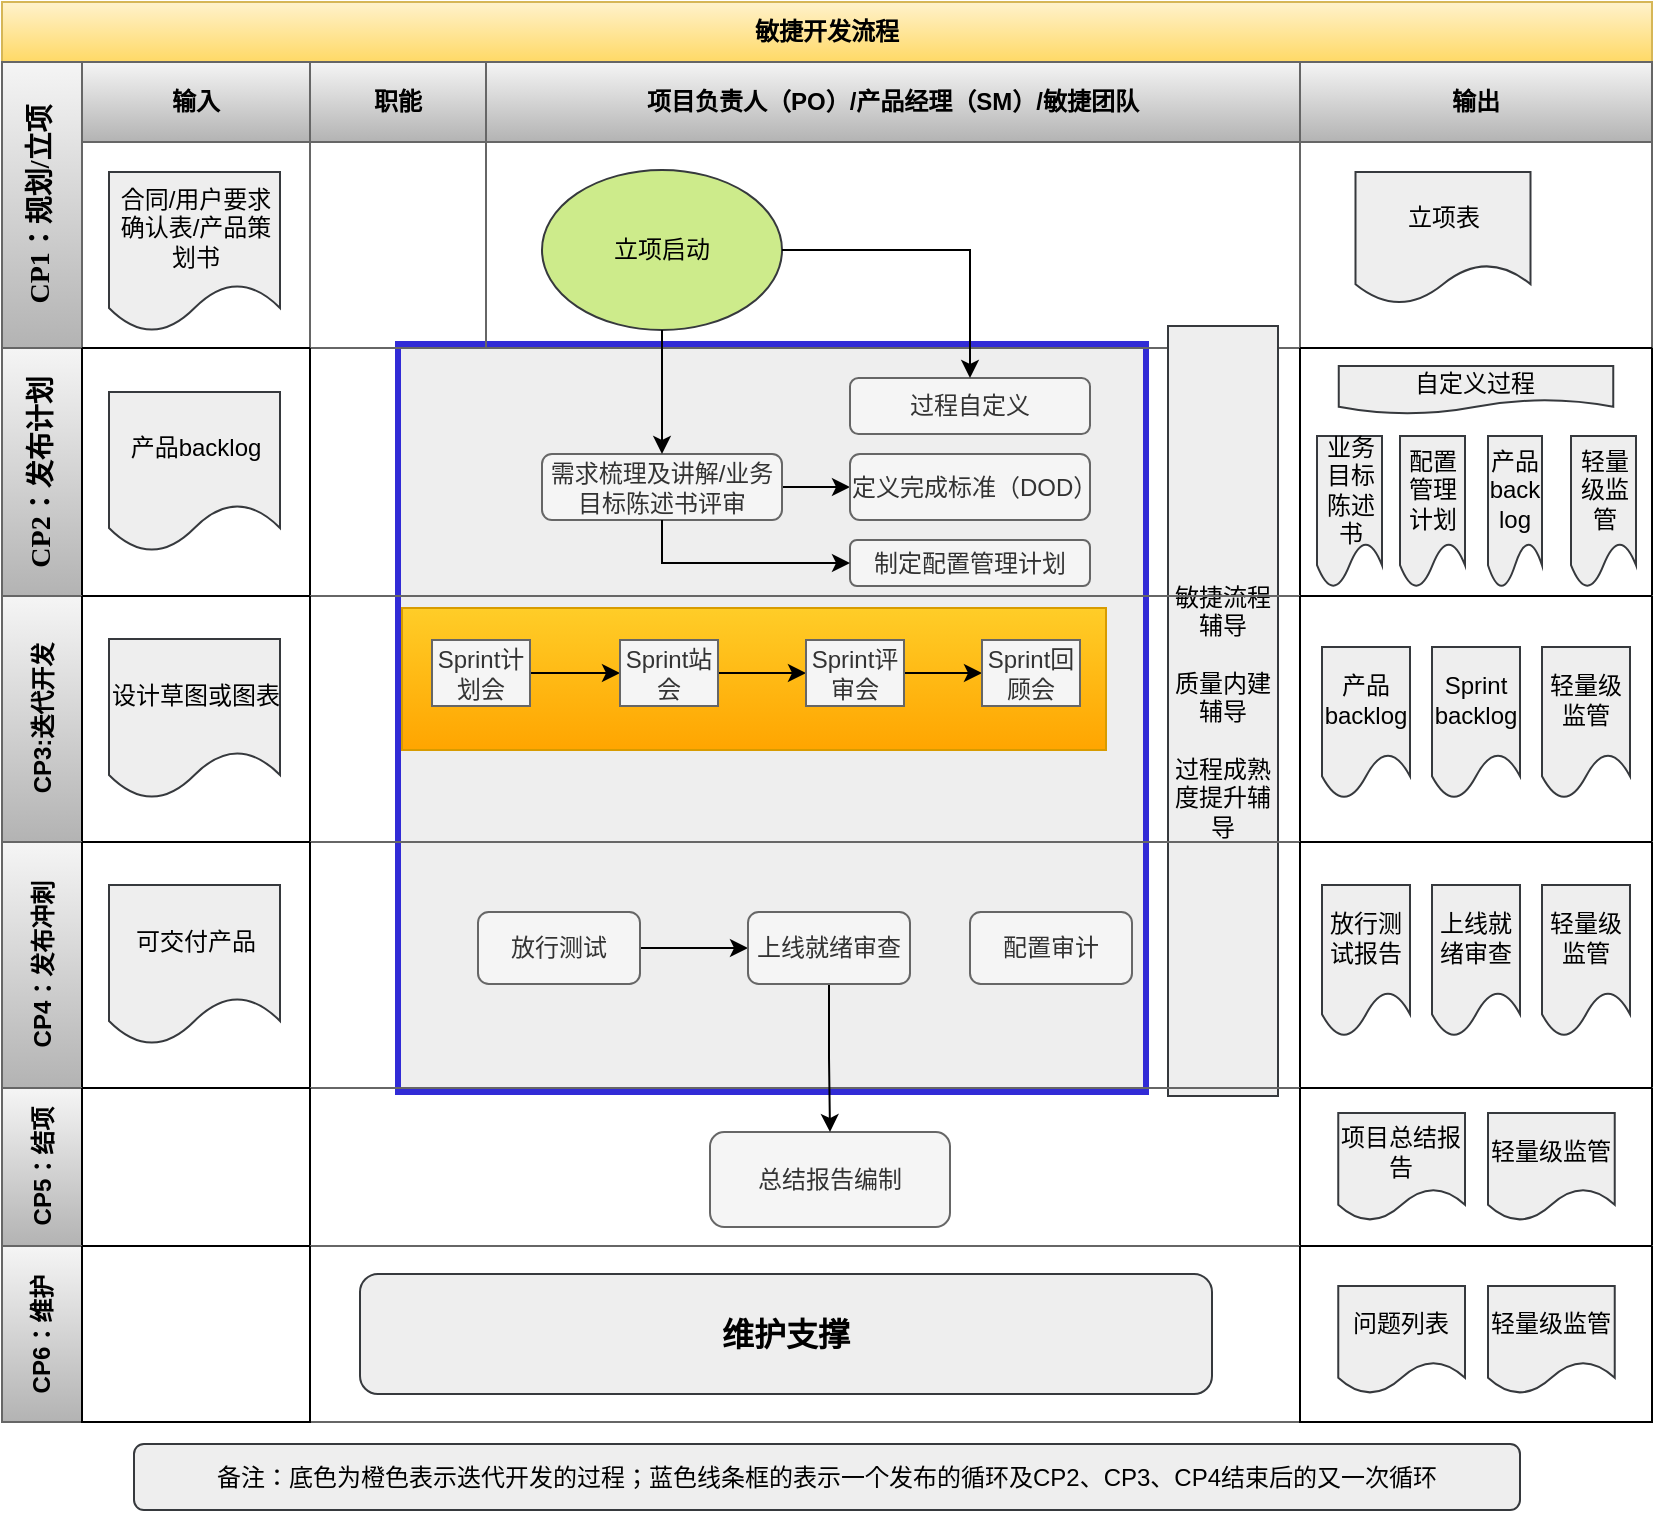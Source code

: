 <mxfile version="14.2.7" type="github">
  <diagram id="xMsZwE5U7lx6iym2p2ss" name="Page-1">
    <mxGraphModel dx="1038" dy="556" grid="1" gridSize="11" guides="1" tooltips="1" connect="1" arrows="1" fold="1" page="1" pageScale="1" pageWidth="827" pageHeight="1169" math="0" shadow="0">
      <root>
        <mxCell id="0" />
        <mxCell id="1" parent="0" />
        <mxCell id="d9clo69hiW4yOXyT_c3d-487" value="" style="rounded=0;whiteSpace=wrap;html=1;shadow=0;fillColor=#eeeeee;strokeWidth=3;strokeColor=#312BD6;" vertex="1" parent="1">
          <mxGeometry x="198" y="253" width="374" height="374" as="geometry" />
        </mxCell>
        <mxCell id="d9clo69hiW4yOXyT_c3d-7" value="敏捷开发流程" style="shape=table;childLayout=tableLayout;rowLines=0;columnLines=0;startSize=30;html=1;whiteSpace=wrap;collapsible=0;recursiveResize=0;expand=0;pointerEvents=0;fontStyle=1;align=center;strokeColor=#d6b656;gradientColor=#ffd966;fillColor=#fff2cc;" vertex="1" parent="1">
          <mxGeometry y="82" width="825" height="710" as="geometry" />
        </mxCell>
        <mxCell id="d9clo69hiW4yOXyT_c3d-8" value="&lt;font style=&quot;font-size: 14px&quot; face=&quot;Times New Roman&quot;&gt;CP1：规划/立项&lt;/font&gt;" style="swimlane;horizontal=0;points=[[0,0.5],[1,0.5]];portConstraint=eastwest;startSize=40;html=1;whiteSpace=wrap;collapsible=0;recursiveResize=0;expand=0;pointerEvents=0;fontStyle=1;gradientColor=#b3b3b3;fillColor=#f5f5f5;strokeColor=#666666;" vertex="1" parent="d9clo69hiW4yOXyT_c3d-7">
          <mxGeometry y="30" width="825" height="143" as="geometry" />
        </mxCell>
        <mxCell id="d9clo69hiW4yOXyT_c3d-9" value="输入" style="swimlane;connectable=0;startSize=40;html=1;whiteSpace=wrap;collapsible=0;recursiveResize=0;expand=0;pointerEvents=0;gradientColor=#b3b3b3;fillColor=#f5f5f5;strokeColor=#666666;" vertex="1" parent="d9clo69hiW4yOXyT_c3d-8">
          <mxGeometry x="40" width="114" height="143" as="geometry" />
        </mxCell>
        <mxCell id="d9clo69hiW4yOXyT_c3d-470" value="合同/用户要求确认表/产品策划书" style="shape=document;whiteSpace=wrap;html=1;boundedLbl=1;fillColor=#eeeeee;strokeColor=#36393d;" vertex="1" parent="d9clo69hiW4yOXyT_c3d-9">
          <mxGeometry x="13.5" y="55" width="85.5" height="80" as="geometry" />
        </mxCell>
        <mxCell id="d9clo69hiW4yOXyT_c3d-10" value="职能" style="swimlane;connectable=0;startSize=40;html=1;whiteSpace=wrap;collapsible=0;recursiveResize=0;expand=0;pointerEvents=0;gradientColor=#b3b3b3;fillColor=#f5f5f5;strokeColor=#666666;" vertex="1" parent="d9clo69hiW4yOXyT_c3d-8">
          <mxGeometry x="154" width="88" height="143" as="geometry" />
        </mxCell>
        <mxCell id="d9clo69hiW4yOXyT_c3d-11" value="项目负责人（PO）/产品经理（SM）/敏捷团队" style="swimlane;connectable=0;startSize=40;html=1;whiteSpace=wrap;collapsible=0;recursiveResize=0;expand=0;pointerEvents=0;gradientColor=#b3b3b3;fillColor=#f5f5f5;strokeColor=#666666;" vertex="1" parent="d9clo69hiW4yOXyT_c3d-8">
          <mxGeometry x="242" width="407" height="143" as="geometry" />
        </mxCell>
        <mxCell id="d9clo69hiW4yOXyT_c3d-475" value="立项启动" style="ellipse;whiteSpace=wrap;html=1;fillColor=#cdeb8b;strokeColor=#36393d;" vertex="1" parent="d9clo69hiW4yOXyT_c3d-11">
          <mxGeometry x="28" y="54" width="120" height="80" as="geometry" />
        </mxCell>
        <mxCell id="d9clo69hiW4yOXyT_c3d-446" value="输出" style="swimlane;connectable=0;startSize=40;html=1;whiteSpace=wrap;collapsible=0;recursiveResize=0;expand=0;pointerEvents=0;gradientColor=#b3b3b3;fillColor=#f5f5f5;strokeColor=#666666;" vertex="1" parent="d9clo69hiW4yOXyT_c3d-8">
          <mxGeometry x="649" width="176" height="143" as="geometry" />
        </mxCell>
        <mxCell id="d9clo69hiW4yOXyT_c3d-507" value="立项表" style="shape=document;whiteSpace=wrap;html=1;boundedLbl=1;fillColor=#eeeeee;strokeColor=#36393d;" vertex="1" parent="d9clo69hiW4yOXyT_c3d-446">
          <mxGeometry x="27.75" y="55" width="87.5" height="66" as="geometry" />
        </mxCell>
        <mxCell id="d9clo69hiW4yOXyT_c3d-12" value="&lt;font face=&quot;Times New Roman&quot; style=&quot;font-size: 14px&quot;&gt;CP2：发布计划&lt;/font&gt;" style="swimlane;horizontal=0;points=[[0,0.5],[1,0.5]];portConstraint=eastwest;startSize=40;html=1;whiteSpace=wrap;collapsible=0;recursiveResize=0;expand=0;pointerEvents=0;gradientColor=#b3b3b3;fillColor=#f5f5f5;strokeColor=#666666;" vertex="1" parent="d9clo69hiW4yOXyT_c3d-7">
          <mxGeometry y="173" width="825" height="124" as="geometry" />
        </mxCell>
        <mxCell id="d9clo69hiW4yOXyT_c3d-13" value="" style="swimlane;connectable=0;startSize=0;html=1;whiteSpace=wrap;collapsible=0;recursiveResize=0;expand=0;pointerEvents=0;" vertex="1" parent="d9clo69hiW4yOXyT_c3d-12">
          <mxGeometry x="40" width="114" height="124" as="geometry" />
        </mxCell>
        <mxCell id="d9clo69hiW4yOXyT_c3d-471" value="产品backlog" style="shape=document;whiteSpace=wrap;html=1;boundedLbl=1;fillColor=#eeeeee;strokeColor=#36393d;" vertex="1" parent="d9clo69hiW4yOXyT_c3d-13">
          <mxGeometry x="13.5" y="22" width="85.5" height="80" as="geometry" />
        </mxCell>
        <mxCell id="d9clo69hiW4yOXyT_c3d-14" value="" style="swimlane;connectable=0;startSize=0;html=1;whiteSpace=wrap;collapsible=0;recursiveResize=0;expand=0;pointerEvents=0;swimlaneLine=1;strokeColor=none;" vertex="1" parent="d9clo69hiW4yOXyT_c3d-12">
          <mxGeometry x="154" width="88" height="124" as="geometry" />
        </mxCell>
        <mxCell id="d9clo69hiW4yOXyT_c3d-15" value="" style="swimlane;connectable=0;startSize=0;html=1;whiteSpace=wrap;collapsible=0;recursiveResize=0;expand=0;pointerEvents=0;strokeColor=none;" vertex="1" parent="d9clo69hiW4yOXyT_c3d-12">
          <mxGeometry x="242" width="407" height="124" as="geometry" />
        </mxCell>
        <mxCell id="d9clo69hiW4yOXyT_c3d-479" value="" style="edgeStyle=orthogonalEdgeStyle;rounded=0;orthogonalLoop=1;jettySize=auto;html=1;" edge="1" parent="d9clo69hiW4yOXyT_c3d-15" source="d9clo69hiW4yOXyT_c3d-476" target="d9clo69hiW4yOXyT_c3d-478">
          <mxGeometry relative="1" as="geometry" />
        </mxCell>
        <mxCell id="d9clo69hiW4yOXyT_c3d-477" value="敏捷流程辅导&lt;br&gt;&lt;br&gt;质量内建辅导&lt;br&gt;&lt;br&gt;过程成熟度提升辅导" style="rounded=0;whiteSpace=wrap;html=1;fillColor=#eeeeee;strokeColor=#36393d;" vertex="1" parent="d9clo69hiW4yOXyT_c3d-15">
          <mxGeometry x="341" y="-11" width="55" height="385" as="geometry" />
        </mxCell>
        <mxCell id="d9clo69hiW4yOXyT_c3d-476" value="需求梳理及讲解/业务目标陈述书评审" style="rounded=1;whiteSpace=wrap;html=1;fillColor=#f5f5f5;strokeColor=#666666;fontColor=#333333;" vertex="1" parent="d9clo69hiW4yOXyT_c3d-15">
          <mxGeometry x="28" y="53" width="120" height="33" as="geometry" />
        </mxCell>
        <mxCell id="d9clo69hiW4yOXyT_c3d-482" value="过程自定义" style="whiteSpace=wrap;html=1;rounded=1;fillColor=#f5f5f5;strokeColor=#666666;fontColor=#333333;" vertex="1" parent="d9clo69hiW4yOXyT_c3d-15">
          <mxGeometry x="182" y="15" width="120" height="28" as="geometry" />
        </mxCell>
        <mxCell id="d9clo69hiW4yOXyT_c3d-478" value="定义完成标准（DOD）" style="whiteSpace=wrap;html=1;rounded=1;fillColor=#f5f5f5;strokeColor=#666666;fontColor=#333333;" vertex="1" parent="d9clo69hiW4yOXyT_c3d-15">
          <mxGeometry x="182" y="53" width="120" height="33" as="geometry" />
        </mxCell>
        <mxCell id="d9clo69hiW4yOXyT_c3d-480" value="制定配置管理计划" style="whiteSpace=wrap;html=1;rounded=1;fillColor=#f5f5f5;strokeColor=#666666;fontColor=#333333;" vertex="1" parent="d9clo69hiW4yOXyT_c3d-15">
          <mxGeometry x="182" y="96" width="120" height="23" as="geometry" />
        </mxCell>
        <mxCell id="d9clo69hiW4yOXyT_c3d-481" value="" style="edgeStyle=orthogonalEdgeStyle;rounded=0;orthogonalLoop=1;jettySize=auto;html=1;entryX=0;entryY=0.5;entryDx=0;entryDy=0;" edge="1" parent="d9clo69hiW4yOXyT_c3d-15" source="d9clo69hiW4yOXyT_c3d-476" target="d9clo69hiW4yOXyT_c3d-480">
          <mxGeometry relative="1" as="geometry">
            <mxPoint x="182" y="98" as="targetPoint" />
            <Array as="points">
              <mxPoint x="88" y="108" />
            </Array>
          </mxGeometry>
        </mxCell>
        <mxCell id="d9clo69hiW4yOXyT_c3d-447" style="swimlane;connectable=0;startSize=0;html=1;whiteSpace=wrap;collapsible=0;recursiveResize=0;expand=0;pointerEvents=0;" vertex="1" parent="d9clo69hiW4yOXyT_c3d-12">
          <mxGeometry x="649" width="176" height="124" as="geometry" />
        </mxCell>
        <mxCell id="d9clo69hiW4yOXyT_c3d-508" value="自定义过程" style="shape=document;whiteSpace=wrap;html=1;boundedLbl=1;fillColor=#eeeeee;strokeColor=#36393d;" vertex="1" parent="d9clo69hiW4yOXyT_c3d-447">
          <mxGeometry x="19.38" y="9" width="137.25" height="24" as="geometry" />
        </mxCell>
        <mxCell id="d9clo69hiW4yOXyT_c3d-509" value="业务目标陈述书" style="shape=document;whiteSpace=wrap;html=1;boundedLbl=1;fillColor=#eeeeee;strokeColor=#36393d;" vertex="1" parent="d9clo69hiW4yOXyT_c3d-447">
          <mxGeometry x="8.5" y="44" width="32.5" height="76" as="geometry" />
        </mxCell>
        <mxCell id="d9clo69hiW4yOXyT_c3d-512" value="配置管理计划" style="shape=document;whiteSpace=wrap;html=1;boundedLbl=1;fillColor=#eeeeee;strokeColor=#36393d;" vertex="1" parent="d9clo69hiW4yOXyT_c3d-447">
          <mxGeometry x="50" y="44" width="32.5" height="76" as="geometry" />
        </mxCell>
        <mxCell id="d9clo69hiW4yOXyT_c3d-513" value="产品back&lt;br&gt;log" style="shape=document;whiteSpace=wrap;html=1;boundedLbl=1;fillColor=#eeeeee;strokeColor=#36393d;" vertex="1" parent="d9clo69hiW4yOXyT_c3d-447">
          <mxGeometry x="94" y="44" width="27" height="76" as="geometry" />
        </mxCell>
        <mxCell id="d9clo69hiW4yOXyT_c3d-514" value="轻量级监管" style="shape=document;whiteSpace=wrap;html=1;boundedLbl=1;fillColor=#eeeeee;strokeColor=#36393d;" vertex="1" parent="d9clo69hiW4yOXyT_c3d-447">
          <mxGeometry x="135.5" y="44" width="32.5" height="76" as="geometry" />
        </mxCell>
        <mxCell id="d9clo69hiW4yOXyT_c3d-16" value="CP3:迭代开发" style="swimlane;horizontal=0;points=[[0,0.5],[1,0.5]];portConstraint=eastwest;startSize=40;html=1;whiteSpace=wrap;collapsible=0;recursiveResize=0;expand=0;pointerEvents=0;gradientColor=#b3b3b3;fillColor=#f5f5f5;strokeColor=#666666;" vertex="1" parent="d9clo69hiW4yOXyT_c3d-7">
          <mxGeometry y="297" width="825" height="123" as="geometry" />
        </mxCell>
        <mxCell id="d9clo69hiW4yOXyT_c3d-17" value="" style="swimlane;connectable=0;startSize=0;html=1;whiteSpace=wrap;collapsible=0;recursiveResize=0;expand=0;pointerEvents=0;" vertex="1" parent="d9clo69hiW4yOXyT_c3d-16">
          <mxGeometry x="40" width="114" height="123" as="geometry" />
        </mxCell>
        <mxCell id="d9clo69hiW4yOXyT_c3d-472" value="设计草图或图表" style="shape=document;whiteSpace=wrap;html=1;boundedLbl=1;fillColor=#eeeeee;strokeColor=#36393d;" vertex="1" parent="d9clo69hiW4yOXyT_c3d-17">
          <mxGeometry x="13.5" y="21.5" width="85.5" height="80" as="geometry" />
        </mxCell>
        <mxCell id="d9clo69hiW4yOXyT_c3d-18" value="" style="swimlane;connectable=0;startSize=0;html=1;whiteSpace=wrap;collapsible=0;recursiveResize=0;expand=0;pointerEvents=0;strokeColor=none;" vertex="1" parent="d9clo69hiW4yOXyT_c3d-16">
          <mxGeometry x="154" width="88" height="123" as="geometry" />
        </mxCell>
        <mxCell id="d9clo69hiW4yOXyT_c3d-19" value="" style="swimlane;connectable=0;startSize=0;html=1;whiteSpace=wrap;collapsible=0;recursiveResize=0;expand=0;pointerEvents=0;gradientColor=#ffa500;fillColor=none;strokeColor=none;" vertex="1" parent="d9clo69hiW4yOXyT_c3d-16">
          <mxGeometry x="242" width="407" height="123" as="geometry" />
        </mxCell>
        <mxCell id="d9clo69hiW4yOXyT_c3d-488" value="" style="rounded=0;whiteSpace=wrap;html=1;shadow=0;strokeColor=#d79b00;fillColor=#ffcd28;gradientColor=#ffa500;" vertex="1" parent="d9clo69hiW4yOXyT_c3d-19">
          <mxGeometry x="-42" y="6" width="352" height="71" as="geometry" />
        </mxCell>
        <mxCell id="d9clo69hiW4yOXyT_c3d-496" style="edgeStyle=orthogonalEdgeStyle;rounded=0;orthogonalLoop=1;jettySize=auto;html=1;entryX=0;entryY=0.5;entryDx=0;entryDy=0;" edge="1" parent="d9clo69hiW4yOXyT_c3d-19" source="d9clo69hiW4yOXyT_c3d-489" target="d9clo69hiW4yOXyT_c3d-494">
          <mxGeometry relative="1" as="geometry" />
        </mxCell>
        <mxCell id="d9clo69hiW4yOXyT_c3d-489" value="Sprint计划会" style="rounded=0;whiteSpace=wrap;html=1;shadow=0;fillColor=#f5f5f5;strokeColor=#666666;fontColor=#333333;" vertex="1" parent="d9clo69hiW4yOXyT_c3d-19">
          <mxGeometry x="-27" y="22" width="49" height="33" as="geometry" />
        </mxCell>
        <mxCell id="d9clo69hiW4yOXyT_c3d-497" style="edgeStyle=orthogonalEdgeStyle;rounded=0;orthogonalLoop=1;jettySize=auto;html=1;entryX=0;entryY=0.5;entryDx=0;entryDy=0;" edge="1" parent="d9clo69hiW4yOXyT_c3d-19" source="d9clo69hiW4yOXyT_c3d-494" target="d9clo69hiW4yOXyT_c3d-493">
          <mxGeometry relative="1" as="geometry" />
        </mxCell>
        <mxCell id="d9clo69hiW4yOXyT_c3d-494" value="Sprint站会" style="rounded=0;whiteSpace=wrap;html=1;shadow=0;fillColor=#f5f5f5;strokeColor=#666666;fontColor=#333333;" vertex="1" parent="d9clo69hiW4yOXyT_c3d-19">
          <mxGeometry x="67" y="22" width="49" height="33" as="geometry" />
        </mxCell>
        <mxCell id="d9clo69hiW4yOXyT_c3d-498" style="edgeStyle=orthogonalEdgeStyle;rounded=0;orthogonalLoop=1;jettySize=auto;html=1;entryX=0;entryY=0.5;entryDx=0;entryDy=0;" edge="1" parent="d9clo69hiW4yOXyT_c3d-19" source="d9clo69hiW4yOXyT_c3d-493" target="d9clo69hiW4yOXyT_c3d-495">
          <mxGeometry relative="1" as="geometry" />
        </mxCell>
        <mxCell id="d9clo69hiW4yOXyT_c3d-493" value="Sprint评审会" style="rounded=0;whiteSpace=wrap;html=1;shadow=0;fillColor=#f5f5f5;strokeColor=#666666;fontColor=#333333;" vertex="1" parent="d9clo69hiW4yOXyT_c3d-19">
          <mxGeometry x="160" y="22" width="49" height="33" as="geometry" />
        </mxCell>
        <mxCell id="d9clo69hiW4yOXyT_c3d-495" value="Sprint回顾会" style="rounded=0;whiteSpace=wrap;html=1;shadow=0;fillColor=#f5f5f5;strokeColor=#666666;fontColor=#333333;" vertex="1" parent="d9clo69hiW4yOXyT_c3d-19">
          <mxGeometry x="248" y="22" width="49" height="33" as="geometry" />
        </mxCell>
        <mxCell id="d9clo69hiW4yOXyT_c3d-448" style="swimlane;connectable=0;startSize=0;html=1;whiteSpace=wrap;collapsible=0;recursiveResize=0;expand=0;pointerEvents=0;" vertex="1" parent="d9clo69hiW4yOXyT_c3d-16">
          <mxGeometry x="649" width="176" height="123" as="geometry" />
        </mxCell>
        <mxCell id="d9clo69hiW4yOXyT_c3d-515" value="轻量级监管" style="shape=document;whiteSpace=wrap;html=1;boundedLbl=1;fillColor=#eeeeee;strokeColor=#36393d;" vertex="1" parent="d9clo69hiW4yOXyT_c3d-448">
          <mxGeometry x="121" y="25.5" width="44" height="76" as="geometry" />
        </mxCell>
        <mxCell id="d9clo69hiW4yOXyT_c3d-516" value="Sprint&lt;br&gt;backlog" style="shape=document;whiteSpace=wrap;html=1;boundedLbl=1;fillColor=#eeeeee;strokeColor=#36393d;" vertex="1" parent="d9clo69hiW4yOXyT_c3d-448">
          <mxGeometry x="66" y="25.5" width="44" height="76" as="geometry" />
        </mxCell>
        <mxCell id="d9clo69hiW4yOXyT_c3d-517" value="产品backlog" style="shape=document;whiteSpace=wrap;html=1;boundedLbl=1;fillColor=#eeeeee;strokeColor=#36393d;" vertex="1" parent="d9clo69hiW4yOXyT_c3d-448">
          <mxGeometry x="11" y="25.5" width="44" height="76" as="geometry" />
        </mxCell>
        <mxCell id="d9clo69hiW4yOXyT_c3d-449" value="CP4：发布冲刺" style="swimlane;horizontal=0;points=[[0,0.5],[1,0.5]];portConstraint=eastwest;startSize=40;html=1;whiteSpace=wrap;collapsible=0;recursiveResize=0;expand=0;pointerEvents=0;gradientColor=#b3b3b3;fillColor=#f5f5f5;strokeColor=#666666;" vertex="1" parent="d9clo69hiW4yOXyT_c3d-7">
          <mxGeometry y="420" width="825" height="123" as="geometry" />
        </mxCell>
        <mxCell id="d9clo69hiW4yOXyT_c3d-450" style="swimlane;connectable=0;startSize=0;html=1;whiteSpace=wrap;collapsible=0;recursiveResize=0;expand=0;pointerEvents=0;" vertex="1" parent="d9clo69hiW4yOXyT_c3d-449">
          <mxGeometry x="40" width="114" height="123" as="geometry" />
        </mxCell>
        <mxCell id="d9clo69hiW4yOXyT_c3d-473" value="可交付产品" style="shape=document;whiteSpace=wrap;html=1;boundedLbl=1;fillColor=#eeeeee;strokeColor=#36393d;" vertex="1" parent="d9clo69hiW4yOXyT_c3d-450">
          <mxGeometry x="13.5" y="21.5" width="85.5" height="80" as="geometry" />
        </mxCell>
        <mxCell id="d9clo69hiW4yOXyT_c3d-451" style="swimlane;connectable=0;startSize=0;html=1;whiteSpace=wrap;collapsible=0;recursiveResize=0;expand=0;pointerEvents=0;strokeColor=none;swimlaneLine=1;" vertex="1" parent="d9clo69hiW4yOXyT_c3d-449">
          <mxGeometry x="154" width="88" height="123" as="geometry" />
        </mxCell>
        <mxCell id="d9clo69hiW4yOXyT_c3d-452" style="swimlane;connectable=0;startSize=0;html=1;whiteSpace=wrap;collapsible=0;recursiveResize=0;expand=0;pointerEvents=0;strokeColor=none;" vertex="1" parent="d9clo69hiW4yOXyT_c3d-449">
          <mxGeometry x="242" width="407" height="123" as="geometry" />
        </mxCell>
        <mxCell id="d9clo69hiW4yOXyT_c3d-453" style="swimlane;connectable=0;startSize=0;html=1;whiteSpace=wrap;collapsible=0;recursiveResize=0;expand=0;pointerEvents=0;" vertex="1" parent="d9clo69hiW4yOXyT_c3d-449">
          <mxGeometry x="649" width="176" height="123" as="geometry" />
        </mxCell>
        <mxCell id="d9clo69hiW4yOXyT_c3d-518" value="放行测试报告" style="shape=document;whiteSpace=wrap;html=1;boundedLbl=1;fillColor=#eeeeee;strokeColor=#36393d;" vertex="1" parent="d9clo69hiW4yOXyT_c3d-453">
          <mxGeometry x="11" y="21.5" width="44" height="76" as="geometry" />
        </mxCell>
        <mxCell id="d9clo69hiW4yOXyT_c3d-519" value="上线就绪审查" style="shape=document;whiteSpace=wrap;html=1;boundedLbl=1;fillColor=#eeeeee;strokeColor=#36393d;" vertex="1" parent="d9clo69hiW4yOXyT_c3d-453">
          <mxGeometry x="66" y="21.5" width="44" height="76" as="geometry" />
        </mxCell>
        <mxCell id="d9clo69hiW4yOXyT_c3d-520" value="轻量级监管" style="shape=document;whiteSpace=wrap;html=1;boundedLbl=1;fillColor=#eeeeee;strokeColor=#36393d;" vertex="1" parent="d9clo69hiW4yOXyT_c3d-453">
          <mxGeometry x="121" y="21.5" width="44" height="76" as="geometry" />
        </mxCell>
        <mxCell id="d9clo69hiW4yOXyT_c3d-454" value="CP5：结项" style="swimlane;horizontal=0;points=[[0,0.5],[1,0.5]];portConstraint=eastwest;startSize=40;html=1;whiteSpace=wrap;collapsible=0;recursiveResize=0;expand=0;pointerEvents=0;gradientColor=#b3b3b3;fillColor=#f5f5f5;strokeColor=#666666;" vertex="1" parent="d9clo69hiW4yOXyT_c3d-7">
          <mxGeometry y="543" width="825" height="79" as="geometry" />
        </mxCell>
        <mxCell id="d9clo69hiW4yOXyT_c3d-455" style="swimlane;connectable=0;startSize=0;html=1;whiteSpace=wrap;collapsible=0;recursiveResize=0;expand=0;pointerEvents=0;" vertex="1" parent="d9clo69hiW4yOXyT_c3d-454">
          <mxGeometry x="40" width="114" height="79" as="geometry" />
        </mxCell>
        <mxCell id="d9clo69hiW4yOXyT_c3d-456" style="swimlane;connectable=0;startSize=0;html=1;whiteSpace=wrap;collapsible=0;recursiveResize=0;expand=0;pointerEvents=0;strokeColor=none;" vertex="1" parent="d9clo69hiW4yOXyT_c3d-454">
          <mxGeometry x="154" width="88" height="79" as="geometry" />
        </mxCell>
        <mxCell id="d9clo69hiW4yOXyT_c3d-457" style="swimlane;connectable=0;startSize=0;html=1;whiteSpace=wrap;collapsible=0;recursiveResize=0;expand=0;pointerEvents=0;strokeColor=none;" vertex="1" parent="d9clo69hiW4yOXyT_c3d-454">
          <mxGeometry x="242" width="407" height="79" as="geometry" />
        </mxCell>
        <mxCell id="d9clo69hiW4yOXyT_c3d-504" value="总结报告编制" style="rounded=1;whiteSpace=wrap;html=1;shadow=0;fillColor=#f5f5f5;strokeColor=#666666;fontColor=#333333;" vertex="1" parent="d9clo69hiW4yOXyT_c3d-457">
          <mxGeometry x="112" y="22" width="120" height="47.5" as="geometry" />
        </mxCell>
        <mxCell id="d9clo69hiW4yOXyT_c3d-458" style="swimlane;connectable=0;startSize=0;html=1;whiteSpace=wrap;collapsible=0;recursiveResize=0;expand=0;pointerEvents=0;" vertex="1" parent="d9clo69hiW4yOXyT_c3d-454">
          <mxGeometry x="649" width="176" height="79" as="geometry" />
        </mxCell>
        <mxCell id="d9clo69hiW4yOXyT_c3d-521" value="轻量级监管" style="shape=document;whiteSpace=wrap;html=1;boundedLbl=1;fillColor=#eeeeee;strokeColor=#36393d;" vertex="1" parent="d9clo69hiW4yOXyT_c3d-458">
          <mxGeometry x="94" y="12.5" width="63.37" height="54" as="geometry" />
        </mxCell>
        <mxCell id="d9clo69hiW4yOXyT_c3d-523" value="项目总结报告" style="shape=document;whiteSpace=wrap;html=1;boundedLbl=1;fillColor=#eeeeee;strokeColor=#36393d;" vertex="1" parent="d9clo69hiW4yOXyT_c3d-458">
          <mxGeometry x="19.13" y="12.5" width="63.37" height="54" as="geometry" />
        </mxCell>
        <mxCell id="d9clo69hiW4yOXyT_c3d-459" value="CP6：维护" style="swimlane;horizontal=0;points=[[0,0.5],[1,0.5]];portConstraint=eastwest;startSize=40;html=1;whiteSpace=wrap;collapsible=0;recursiveResize=0;expand=0;pointerEvents=0;gradientColor=#b3b3b3;fillColor=#f5f5f5;strokeColor=#666666;" vertex="1" parent="d9clo69hiW4yOXyT_c3d-7">
          <mxGeometry y="622" width="825" height="88" as="geometry" />
        </mxCell>
        <mxCell id="d9clo69hiW4yOXyT_c3d-460" style="swimlane;connectable=0;startSize=0;html=1;whiteSpace=wrap;collapsible=0;recursiveResize=0;expand=0;pointerEvents=0;" vertex="1" parent="d9clo69hiW4yOXyT_c3d-459">
          <mxGeometry x="40" width="114" height="88" as="geometry" />
        </mxCell>
        <mxCell id="d9clo69hiW4yOXyT_c3d-461" style="swimlane;connectable=0;startSize=0;html=1;whiteSpace=wrap;collapsible=0;recursiveResize=0;expand=0;pointerEvents=0;strokeColor=none;" vertex="1" parent="d9clo69hiW4yOXyT_c3d-459">
          <mxGeometry x="154" width="88" height="88" as="geometry" />
        </mxCell>
        <mxCell id="d9clo69hiW4yOXyT_c3d-462" style="swimlane;connectable=0;startSize=0;html=1;whiteSpace=wrap;collapsible=0;recursiveResize=0;expand=0;pointerEvents=0;strokeColor=none;" vertex="1" parent="d9clo69hiW4yOXyT_c3d-459">
          <mxGeometry x="242" width="407" height="88" as="geometry" />
        </mxCell>
        <mxCell id="d9clo69hiW4yOXyT_c3d-506" value="&lt;b&gt;&lt;font style=&quot;font-size: 16px&quot;&gt;维护支撑&lt;/font&gt;&lt;/b&gt;" style="rounded=1;whiteSpace=wrap;html=1;shadow=0;fillColor=#eeeeee;strokeColor=#36393d;" vertex="1" parent="d9clo69hiW4yOXyT_c3d-462">
          <mxGeometry x="-63" y="14" width="426" height="60" as="geometry" />
        </mxCell>
        <mxCell id="d9clo69hiW4yOXyT_c3d-463" style="swimlane;connectable=0;startSize=0;html=1;whiteSpace=wrap;collapsible=0;recursiveResize=0;expand=0;pointerEvents=0;" vertex="1" parent="d9clo69hiW4yOXyT_c3d-459">
          <mxGeometry x="649" width="176" height="88" as="geometry" />
        </mxCell>
        <mxCell id="d9clo69hiW4yOXyT_c3d-524" value="轻量级监管" style="shape=document;whiteSpace=wrap;html=1;boundedLbl=1;fillColor=#eeeeee;strokeColor=#36393d;" vertex="1" parent="d9clo69hiW4yOXyT_c3d-463">
          <mxGeometry x="94" y="20" width="63.37" height="54" as="geometry" />
        </mxCell>
        <mxCell id="d9clo69hiW4yOXyT_c3d-525" value="问题列表" style="shape=document;whiteSpace=wrap;html=1;boundedLbl=1;fillColor=#eeeeee;strokeColor=#36393d;" vertex="1" parent="d9clo69hiW4yOXyT_c3d-463">
          <mxGeometry x="19.13" y="20" width="63.37" height="54" as="geometry" />
        </mxCell>
        <mxCell id="d9clo69hiW4yOXyT_c3d-483" style="edgeStyle=orthogonalEdgeStyle;rounded=0;orthogonalLoop=1;jettySize=auto;html=1;entryX=0.5;entryY=0;entryDx=0;entryDy=0;" edge="1" parent="d9clo69hiW4yOXyT_c3d-7" source="d9clo69hiW4yOXyT_c3d-475" target="d9clo69hiW4yOXyT_c3d-482">
          <mxGeometry relative="1" as="geometry" />
        </mxCell>
        <mxCell id="d9clo69hiW4yOXyT_c3d-484" style="edgeStyle=orthogonalEdgeStyle;rounded=0;orthogonalLoop=1;jettySize=auto;html=1;entryX=0.5;entryY=0;entryDx=0;entryDy=0;" edge="1" parent="d9clo69hiW4yOXyT_c3d-7" source="d9clo69hiW4yOXyT_c3d-475" target="d9clo69hiW4yOXyT_c3d-476">
          <mxGeometry relative="1" as="geometry" />
        </mxCell>
        <mxCell id="d9clo69hiW4yOXyT_c3d-503" style="edgeStyle=orthogonalEdgeStyle;rounded=0;orthogonalLoop=1;jettySize=auto;html=1;entryX=0;entryY=0.5;entryDx=0;entryDy=0;" edge="1" parent="1" source="d9clo69hiW4yOXyT_c3d-499" target="d9clo69hiW4yOXyT_c3d-501">
          <mxGeometry relative="1" as="geometry" />
        </mxCell>
        <mxCell id="d9clo69hiW4yOXyT_c3d-499" value="放行测试" style="rounded=1;whiteSpace=wrap;html=1;shadow=0;fillColor=#f5f5f5;strokeColor=#666666;fontColor=#333333;" vertex="1" parent="1">
          <mxGeometry x="238" y="537" width="81" height="36" as="geometry" />
        </mxCell>
        <mxCell id="d9clo69hiW4yOXyT_c3d-505" style="edgeStyle=orthogonalEdgeStyle;rounded=0;orthogonalLoop=1;jettySize=auto;html=1;entryX=0.5;entryY=0;entryDx=0;entryDy=0;" edge="1" parent="1" source="d9clo69hiW4yOXyT_c3d-501" target="d9clo69hiW4yOXyT_c3d-504">
          <mxGeometry relative="1" as="geometry" />
        </mxCell>
        <mxCell id="d9clo69hiW4yOXyT_c3d-501" value="上线就绪审查" style="rounded=1;whiteSpace=wrap;html=1;shadow=0;fillColor=#f5f5f5;strokeColor=#666666;fontColor=#333333;" vertex="1" parent="1">
          <mxGeometry x="373" y="537" width="81" height="36" as="geometry" />
        </mxCell>
        <mxCell id="d9clo69hiW4yOXyT_c3d-502" value="配置审计" style="rounded=1;whiteSpace=wrap;html=1;shadow=0;fillColor=#f5f5f5;strokeColor=#666666;fontColor=#333333;" vertex="1" parent="1">
          <mxGeometry x="484" y="537" width="81" height="36" as="geometry" />
        </mxCell>
        <mxCell id="d9clo69hiW4yOXyT_c3d-469" value="备注：底色为橙色表示迭代开发的过程；蓝色线条框的表示一个发布的循环及CP2、CP3、CP4结束后的又一次循环" style="rounded=1;whiteSpace=wrap;html=1;fillColor=#eeeeee;strokeColor=#36393d;" vertex="1" parent="1">
          <mxGeometry x="66" y="803" width="693" height="33" as="geometry" />
        </mxCell>
      </root>
    </mxGraphModel>
  </diagram>
</mxfile>
